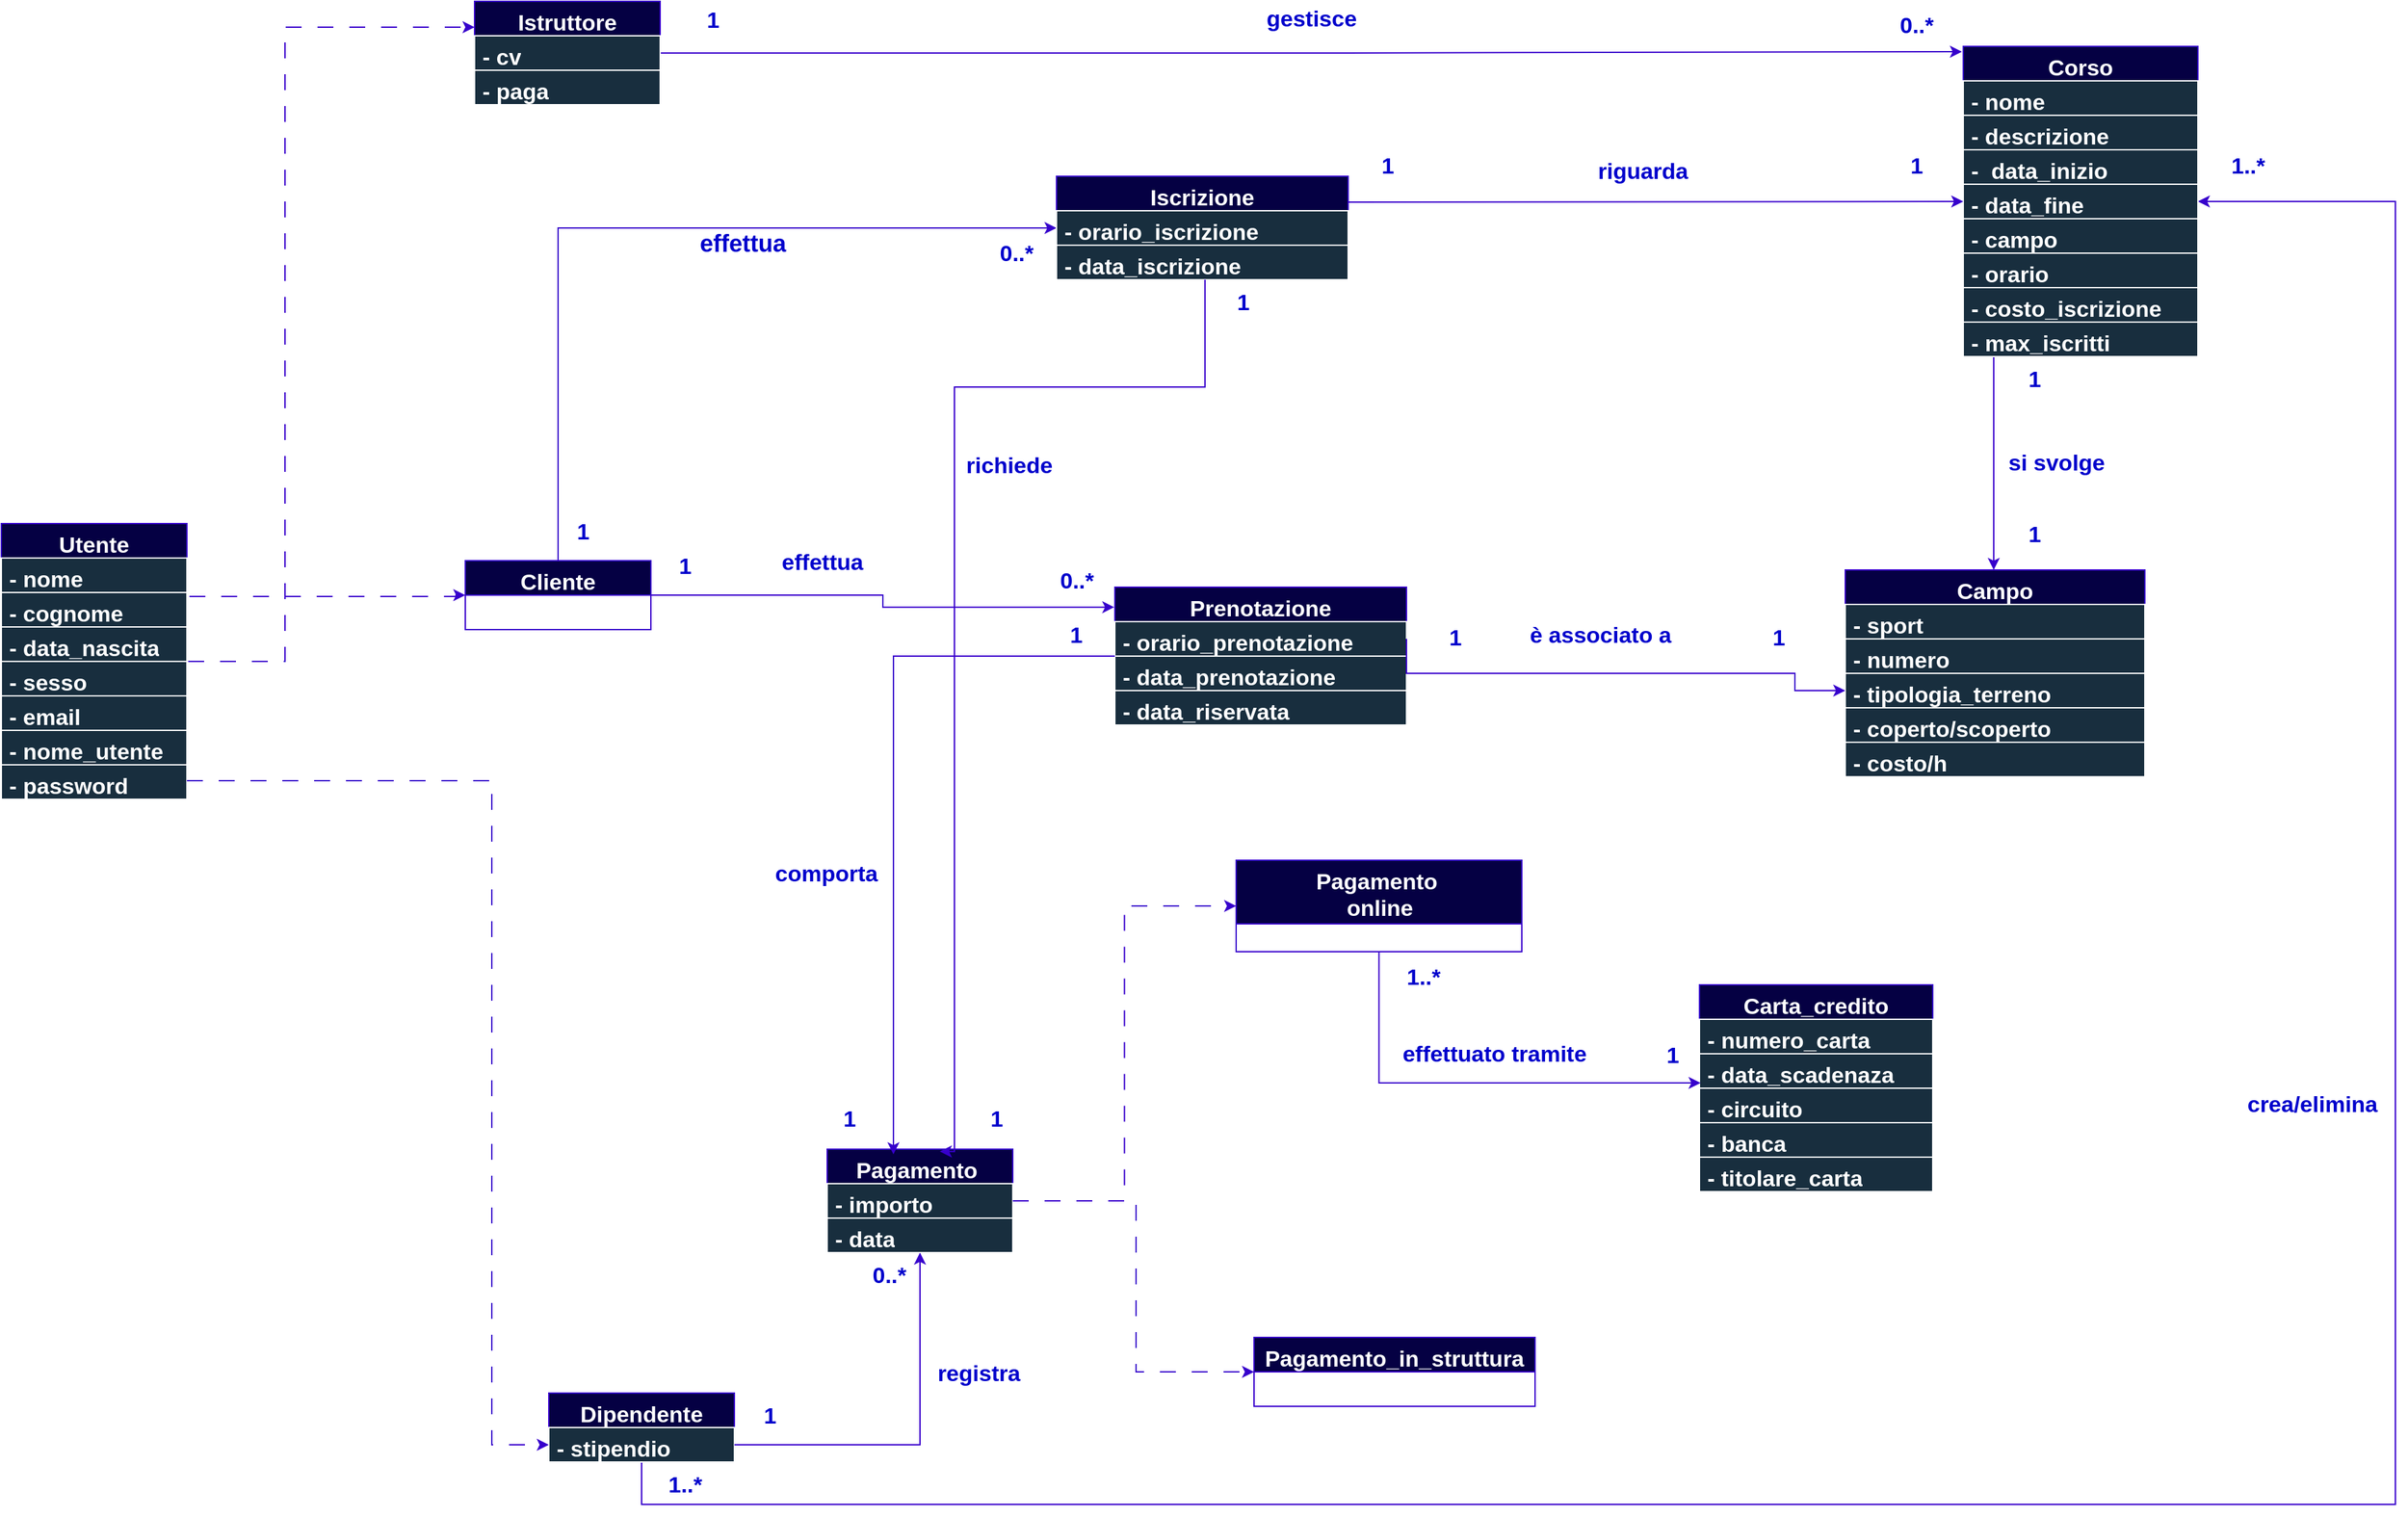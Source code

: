<mxfile version="27.0.3">
  <diagram name="Pagina-1" id="-p1elMYsu_wJQjBSrHkD">
    <mxGraphModel dx="2911" dy="1054" grid="0" gridSize="7" guides="1" tooltips="1" connect="1" arrows="1" fold="1" page="1" pageScale="1" pageWidth="827" pageHeight="1169" background="none" math="0" shadow="0">
      <root>
        <mxCell id="0" />
        <mxCell id="1" parent="0" />
        <mxCell id="kCbmd7u-PkFG1ZoSzvHW-94" style="edgeStyle=orthogonalEdgeStyle;rounded=0;orthogonalLoop=1;jettySize=auto;html=1;entryX=0;entryY=0.5;entryDx=0;entryDy=0;labelBackgroundColor=none;strokeColor=#3700CC;fontColor=#ffffff;fontSize=17;align=center;verticalAlign=top;fontFamily=Helvetica;fontStyle=1;horizontal=1;startSize=26;spacingLeft=4;spacingRight=4;fillStyle=auto;fillColor=#050043;dashed=1;dashPattern=12 12;" parent="1" target="kCbmd7u-PkFG1ZoSzvHW-6" edge="1">
          <mxGeometry relative="1" as="geometry">
            <mxPoint x="-150" y="470" as="targetPoint" />
            <Array as="points">
              <mxPoint x="-423" y="461" />
              <mxPoint x="-150" y="461" />
            </Array>
            <mxPoint x="-423.143" y="509.0" as="sourcePoint" />
          </mxGeometry>
        </mxCell>
        <mxCell id="kCbmd7u-PkFG1ZoSzvHW-98" style="edgeStyle=orthogonalEdgeStyle;rounded=0;orthogonalLoop=1;jettySize=auto;html=1;exitX=0.5;exitY=0;exitDx=0;exitDy=0;entryX=0;entryY=0.25;entryDx=0;entryDy=0;labelBackgroundColor=none;strokeColor=#3700CC;fontColor=#ffffff;fontSize=17;align=center;verticalAlign=top;fontFamily=Helvetica;fontStyle=1;horizontal=1;startSize=26;spacingLeft=4;spacingRight=4;fillStyle=auto;fillColor=#050043;dashed=1;dashPattern=12 12;" parent="1" target="kCbmd7u-PkFG1ZoSzvHW-86" edge="1">
          <mxGeometry relative="1" as="geometry">
            <mxPoint x="-423" y="509.0" as="sourcePoint" />
            <Array as="points">
              <mxPoint x="-279" y="510" />
              <mxPoint x="-279" y="32" />
            </Array>
          </mxGeometry>
        </mxCell>
        <mxCell id="kCbmd7u-PkFG1ZoSzvHW-1" value="Utente" style="swimlane;fontStyle=1;childLayout=stackLayout;horizontal=1;startSize=26;horizontalStack=0;resizeParent=1;resizeParentMax=0;resizeLast=0;collapsible=1;marginBottom=0;whiteSpace=wrap;html=1;labelBackgroundColor=none;rounded=0;fillColor=#050043;strokeColor=#3700CC;fontSize=17;align=center;verticalAlign=top;fontFamily=Helvetica;fontColor=#ffffff;spacingLeft=4;spacingRight=4;fillStyle=auto;" parent="1" vertex="1">
          <mxGeometry x="-493" y="406" width="140" height="208" as="geometry" />
        </mxCell>
        <mxCell id="kCbmd7u-PkFG1ZoSzvHW-2" value="- nome" style="text;strokeColor=#FFFFFF;fillColor=#182E3E;align=left;verticalAlign=top;spacingLeft=4;spacingRight=4;overflow=hidden;rotatable=0;points=[[0,0.5],[1,0.5]];portConstraint=eastwest;whiteSpace=wrap;html=1;labelBackgroundColor=none;rounded=0;fontSize=17;fontFamily=Helvetica;fontColor=#ffffff;fontStyle=1;horizontal=1;" parent="kCbmd7u-PkFG1ZoSzvHW-1" vertex="1">
          <mxGeometry y="26" width="140" height="26" as="geometry" />
        </mxCell>
        <mxCell id="kCbmd7u-PkFG1ZoSzvHW-3" value="- cognome" style="text;strokeColor=#FFFFFF;fillColor=#182E3E;align=left;verticalAlign=top;spacingLeft=4;spacingRight=4;overflow=hidden;rotatable=0;points=[[0,0.5],[1,0.5]];portConstraint=eastwest;whiteSpace=wrap;html=1;labelBackgroundColor=none;rounded=0;fontFamily=Helvetica;fontSize=17;fontColor=#ffffff;fontStyle=1;horizontal=1;" parent="kCbmd7u-PkFG1ZoSzvHW-1" vertex="1">
          <mxGeometry y="52" width="140" height="26" as="geometry" />
        </mxCell>
        <mxCell id="kCbmd7u-PkFG1ZoSzvHW-4" value="- data_nascita" style="text;strokeColor=#FFFFFF;fillColor=#182E3E;align=left;verticalAlign=top;spacingLeft=4;spacingRight=4;overflow=hidden;rotatable=0;points=[[0,0.5],[1,0.5]];portConstraint=eastwest;whiteSpace=wrap;html=1;labelBackgroundColor=none;rounded=0;fontSize=17;fontFamily=Helvetica;fontColor=#ffffff;fontStyle=1;horizontal=1;" parent="kCbmd7u-PkFG1ZoSzvHW-1" vertex="1">
          <mxGeometry y="78" width="140" height="26" as="geometry" />
        </mxCell>
        <mxCell id="kCbmd7u-PkFG1ZoSzvHW-5" value="- sesso" style="text;strokeColor=#FFFFFF;fillColor=#182E3E;align=left;verticalAlign=top;spacingLeft=4;spacingRight=4;overflow=hidden;rotatable=0;points=[[0,0.5],[1,0.5]];portConstraint=eastwest;whiteSpace=wrap;html=1;labelBackgroundColor=none;rounded=0;fontSize=17;fontFamily=Helvetica;fontColor=#ffffff;fontStyle=1;horizontal=1;" parent="kCbmd7u-PkFG1ZoSzvHW-1" vertex="1">
          <mxGeometry y="104" width="140" height="26" as="geometry" />
        </mxCell>
        <mxCell id="kCbmd7u-PkFG1ZoSzvHW-45" value="- email" style="text;strokeColor=#FFFFFF;fillColor=#182E3E;align=left;verticalAlign=top;spacingLeft=4;spacingRight=4;overflow=hidden;rotatable=0;points=[[0,0.5],[1,0.5]];portConstraint=eastwest;whiteSpace=wrap;html=1;labelBackgroundColor=none;rounded=0;fontSize=17;fontFamily=Helvetica;fontColor=#ffffff;fontStyle=1;horizontal=1;" parent="kCbmd7u-PkFG1ZoSzvHW-1" vertex="1">
          <mxGeometry y="130" width="140" height="26" as="geometry" />
        </mxCell>
        <mxCell id="kCbmd7u-PkFG1ZoSzvHW-127" value="- nome_utente" style="text;strokeColor=#FFFFFF;fillColor=#182E3E;align=left;verticalAlign=top;spacingLeft=4;spacingRight=4;overflow=hidden;rotatable=0;points=[[0,0.5],[1,0.5]];portConstraint=eastwest;whiteSpace=wrap;html=1;labelBackgroundColor=none;rounded=0;fontSize=17;fontFamily=Helvetica;fontColor=#ffffff;fontStyle=1;horizontal=1;" parent="kCbmd7u-PkFG1ZoSzvHW-1" vertex="1">
          <mxGeometry y="156" width="140" height="26" as="geometry" />
        </mxCell>
        <mxCell id="kCbmd7u-PkFG1ZoSzvHW-128" value="- password" style="text;strokeColor=#FFFFFF;fillColor=#182E3E;align=left;verticalAlign=top;spacingLeft=4;spacingRight=4;overflow=hidden;rotatable=0;points=[[0,0.5],[1,0.5]];portConstraint=eastwest;whiteSpace=wrap;html=1;labelBackgroundColor=none;rounded=0;fontSize=17;fontFamily=Helvetica;fontColor=#ffffff;fontStyle=1;horizontal=1;" parent="kCbmd7u-PkFG1ZoSzvHW-1" vertex="1">
          <mxGeometry y="182" width="140" height="26" as="geometry" />
        </mxCell>
        <mxCell id="kCbmd7u-PkFG1ZoSzvHW-100" value="&lt;font style=&quot;font-size: 18px;&quot;&gt;effettua&lt;/font&gt;" style="edgeStyle=orthogonalEdgeStyle;rounded=0;orthogonalLoop=1;jettySize=auto;html=1;exitX=0.5;exitY=0;exitDx=0;exitDy=0;entryX=0;entryY=0.5;entryDx=0;entryDy=0;labelBackgroundColor=none;strokeColor=#3700CC;fontColor=light-dark(#0000CC,#121212);fontSize=17;align=center;verticalAlign=top;fontFamily=Helvetica;fontStyle=1;horizontal=1;startSize=26;spacingLeft=4;spacingRight=4;fillStyle=auto;fillColor=#050043;" parent="1" source="kCbmd7u-PkFG1ZoSzvHW-6" target="kCbmd7u-PkFG1ZoSzvHW-70" edge="1">
          <mxGeometry x="0.242" y="5" relative="1" as="geometry">
            <mxPoint as="offset" />
          </mxGeometry>
        </mxCell>
        <mxCell id="kCbmd7u-PkFG1ZoSzvHW-6" value="Cliente" style="swimlane;fontStyle=1;childLayout=stackLayout;horizontal=1;startSize=26;fillColor=#050043;horizontalStack=0;resizeParent=1;resizeParentMax=0;resizeLast=0;collapsible=1;marginBottom=0;whiteSpace=wrap;html=1;labelBackgroundColor=none;strokeColor=#3700CC;rounded=0;fontSize=17;align=center;verticalAlign=top;fontFamily=Helvetica;fontColor=#ffffff;spacingLeft=4;spacingRight=4;fillStyle=auto;" parent="1" vertex="1">
          <mxGeometry x="-143" y="434" width="140" height="52" as="geometry" />
        </mxCell>
        <mxCell id="kCbmd7u-PkFG1ZoSzvHW-11" value="Prenotazione" style="swimlane;fontStyle=1;childLayout=stackLayout;horizontal=1;startSize=26;horizontalStack=0;resizeParent=1;resizeParentMax=0;resizeLast=0;collapsible=1;marginBottom=0;whiteSpace=wrap;html=1;labelBackgroundColor=none;rounded=0;fontSize=17;align=center;verticalAlign=top;fontFamily=Helvetica;spacingLeft=4;spacingRight=4;fillColor=#050043;strokeColor=#3700CC;fillStyle=auto;fontColor=#ffffff;" parent="1" vertex="1">
          <mxGeometry x="347" y="454" width="220" height="104" as="geometry" />
        </mxCell>
        <mxCell id="kCbmd7u-PkFG1ZoSzvHW-13" value="- orario_prenotazione" style="text;strokeColor=#FFFFFF;fillColor=#182E3E;align=left;verticalAlign=top;spacingLeft=4;spacingRight=4;overflow=hidden;rotatable=0;points=[[0,0.5],[1,0.5]];portConstraint=eastwest;whiteSpace=wrap;html=1;labelBackgroundColor=none;rounded=0;fontSize=17;fontFamily=Helvetica;fontColor=#ffffff;fontStyle=1;horizontal=1;" parent="kCbmd7u-PkFG1ZoSzvHW-11" vertex="1">
          <mxGeometry y="26" width="220" height="26" as="geometry" />
        </mxCell>
        <mxCell id="kCbmd7u-PkFG1ZoSzvHW-46" value="- data_prenotazione" style="text;strokeColor=#FFFFFF;fillColor=#182E3E;align=left;verticalAlign=top;spacingLeft=4;spacingRight=4;overflow=hidden;rotatable=0;points=[[0,0.5],[1,0.5]];portConstraint=eastwest;whiteSpace=wrap;html=1;labelBackgroundColor=none;rounded=0;fontSize=17;fontFamily=Helvetica;fontColor=#ffffff;fontStyle=1;horizontal=1;" parent="kCbmd7u-PkFG1ZoSzvHW-11" vertex="1">
          <mxGeometry y="52" width="220" height="26" as="geometry" />
        </mxCell>
        <mxCell id="kCbmd7u-PkFG1ZoSzvHW-49" value="- data_riservata" style="text;strokeColor=#FFFFFF;fillColor=#182E3E;align=left;verticalAlign=top;spacingLeft=4;spacingRight=4;overflow=hidden;rotatable=0;points=[[0,0.5],[1,0.5]];portConstraint=eastwest;whiteSpace=wrap;html=1;labelBackgroundColor=none;rounded=0;fontSize=17;fontFamily=Helvetica;fontColor=#ffffff;fontStyle=1;horizontal=1;" parent="kCbmd7u-PkFG1ZoSzvHW-11" vertex="1">
          <mxGeometry y="78" width="220" height="26" as="geometry" />
        </mxCell>
        <mxCell id="kCbmd7u-PkFG1ZoSzvHW-21" value="Campo" style="swimlane;fontStyle=1;childLayout=stackLayout;horizontal=1;startSize=26;fillColor=#050043;horizontalStack=0;resizeParent=1;resizeParentMax=0;resizeLast=0;collapsible=1;marginBottom=0;whiteSpace=wrap;html=1;labelBackgroundColor=none;strokeColor=#3700CC;rounded=0;fontSize=17;align=center;verticalAlign=top;fontFamily=Helvetica;fontColor=#ffffff;spacingLeft=4;spacingRight=4;fillStyle=auto;" parent="1" vertex="1">
          <mxGeometry x="898" y="441" width="226" height="156" as="geometry" />
        </mxCell>
        <mxCell id="kCbmd7u-PkFG1ZoSzvHW-22" value="- sport" style="text;strokeColor=#FFFFFF;fillColor=#182E3E;align=left;verticalAlign=top;spacingLeft=4;spacingRight=4;overflow=hidden;rotatable=0;points=[[0,0.5],[1,0.5]];portConstraint=eastwest;whiteSpace=wrap;html=1;labelBackgroundColor=none;rounded=0;fontSize=17;fontFamily=Helvetica;fontColor=#ffffff;fontStyle=1;horizontal=1;" parent="kCbmd7u-PkFG1ZoSzvHW-21" vertex="1">
          <mxGeometry y="26" width="226" height="26" as="geometry" />
        </mxCell>
        <mxCell id="kCbmd7u-PkFG1ZoSzvHW-23" value="- numero" style="text;strokeColor=#FFFFFF;fillColor=#182E3E;align=left;verticalAlign=top;spacingLeft=4;spacingRight=4;overflow=hidden;rotatable=0;points=[[0,0.5],[1,0.5]];portConstraint=eastwest;whiteSpace=wrap;html=1;labelBackgroundColor=none;rounded=0;fontSize=17;fontFamily=Helvetica;fontColor=#ffffff;fontStyle=1;horizontal=1;" parent="kCbmd7u-PkFG1ZoSzvHW-21" vertex="1">
          <mxGeometry y="52" width="226" height="26" as="geometry" />
        </mxCell>
        <mxCell id="kCbmd7u-PkFG1ZoSzvHW-24" value="- tipologia_terreno" style="text;strokeColor=#FFFFFF;fillColor=#182E3E;align=left;verticalAlign=top;spacingLeft=4;spacingRight=4;overflow=hidden;rotatable=0;points=[[0,0.5],[1,0.5]];portConstraint=eastwest;whiteSpace=wrap;html=1;labelBackgroundColor=none;rounded=0;fontSize=17;fontFamily=Helvetica;fontColor=#ffffff;fontStyle=1;horizontal=1;" parent="kCbmd7u-PkFG1ZoSzvHW-21" vertex="1">
          <mxGeometry y="78" width="226" height="26" as="geometry" />
        </mxCell>
        <mxCell id="kCbmd7u-PkFG1ZoSzvHW-25" value="- coperto/scoperto" style="text;strokeColor=#FFFFFF;fillColor=#182E3E;align=left;verticalAlign=top;spacingLeft=4;spacingRight=4;overflow=hidden;rotatable=0;points=[[0,0.5],[1,0.5]];portConstraint=eastwest;whiteSpace=wrap;html=1;labelBackgroundColor=none;rounded=0;fontSize=17;fontFamily=Helvetica;fontColor=#ffffff;fontStyle=1;horizontal=1;" parent="kCbmd7u-PkFG1ZoSzvHW-21" vertex="1">
          <mxGeometry y="104" width="226" height="26" as="geometry" />
        </mxCell>
        <mxCell id="kCbmd7u-PkFG1ZoSzvHW-26" value="- costo/h" style="text;strokeColor=#FFFFFF;fillColor=#182E3E;align=left;verticalAlign=top;spacingLeft=4;spacingRight=4;overflow=hidden;rotatable=0;points=[[0,0.5],[1,0.5]];portConstraint=eastwest;whiteSpace=wrap;html=1;labelBackgroundColor=none;rounded=0;fontSize=17;fontFamily=Helvetica;fontColor=#ffffff;fontStyle=1;horizontal=1;" parent="kCbmd7u-PkFG1ZoSzvHW-21" vertex="1">
          <mxGeometry y="130" width="226" height="26" as="geometry" />
        </mxCell>
        <mxCell id="kCbmd7u-PkFG1ZoSzvHW-27" value="Pagamento&amp;nbsp;" style="swimlane;fontStyle=1;childLayout=stackLayout;horizontal=1;startSize=26;fillColor=#050043;horizontalStack=0;resizeParent=1;resizeParentMax=0;resizeLast=0;collapsible=1;marginBottom=0;whiteSpace=wrap;html=1;labelBackgroundColor=none;strokeColor=#3700CC;rounded=0;fontSize=17;align=center;verticalAlign=top;fontFamily=Helvetica;fontColor=#ffffff;spacingLeft=4;spacingRight=4;fillStyle=auto;" parent="1" vertex="1">
          <mxGeometry x="130" y="878" width="140" height="78" as="geometry" />
        </mxCell>
        <mxCell id="kCbmd7u-PkFG1ZoSzvHW-29" value="- importo" style="text;strokeColor=#FFFFFF;fillColor=#182E3E;align=left;verticalAlign=top;spacingLeft=4;spacingRight=4;overflow=hidden;rotatable=0;points=[[0,0.5],[1,0.5]];portConstraint=eastwest;whiteSpace=wrap;html=1;labelBackgroundColor=none;rounded=0;fontSize=17;fontFamily=Helvetica;fontColor=#ffffff;fontStyle=1;horizontal=1;" parent="kCbmd7u-PkFG1ZoSzvHW-27" vertex="1">
          <mxGeometry y="26" width="140" height="26" as="geometry" />
        </mxCell>
        <mxCell id="kCbmd7u-PkFG1ZoSzvHW-30" value="- data" style="text;strokeColor=#FFFFFF;fillColor=#182E3E;align=left;verticalAlign=top;spacingLeft=4;spacingRight=4;overflow=hidden;rotatable=0;points=[[0,0.5],[1,0.5]];portConstraint=eastwest;whiteSpace=wrap;html=1;labelBackgroundColor=none;rounded=0;fontSize=17;fontFamily=Helvetica;fontColor=#ffffff;fontStyle=1;horizontal=1;" parent="kCbmd7u-PkFG1ZoSzvHW-27" vertex="1">
          <mxGeometry y="52" width="140" height="26" as="geometry" />
        </mxCell>
        <mxCell id="kCbmd7u-PkFG1ZoSzvHW-32" value="Carta_credito" style="swimlane;fontStyle=1;childLayout=stackLayout;horizontal=1;startSize=26;fillColor=#050043;horizontalStack=0;resizeParent=1;resizeParentMax=0;resizeLast=0;collapsible=1;marginBottom=0;whiteSpace=wrap;html=1;labelBackgroundColor=none;strokeColor=#3700CC;rounded=0;fontSize=17;align=center;verticalAlign=top;fontFamily=Helvetica;fontColor=#ffffff;spacingLeft=4;spacingRight=4;fillStyle=auto;" parent="1" vertex="1">
          <mxGeometry x="788" y="754" width="176" height="156" as="geometry" />
        </mxCell>
        <mxCell id="kCbmd7u-PkFG1ZoSzvHW-33" value="- numero_carta" style="text;strokeColor=#FFFFFF;fillColor=#182E3E;align=left;verticalAlign=top;spacingLeft=4;spacingRight=4;overflow=hidden;rotatable=0;points=[[0,0.5],[1,0.5]];portConstraint=eastwest;whiteSpace=wrap;html=1;labelBackgroundColor=none;rounded=0;fontSize=17;fontFamily=Helvetica;fontColor=#ffffff;fontStyle=1;horizontal=1;" parent="kCbmd7u-PkFG1ZoSzvHW-32" vertex="1">
          <mxGeometry y="26" width="176" height="26" as="geometry" />
        </mxCell>
        <mxCell id="kCbmd7u-PkFG1ZoSzvHW-34" value="- data_scadenaza" style="text;strokeColor=#FFFFFF;fillColor=#182E3E;align=left;verticalAlign=top;spacingLeft=4;spacingRight=4;overflow=hidden;rotatable=0;points=[[0,0.5],[1,0.5]];portConstraint=eastwest;whiteSpace=wrap;html=1;labelBackgroundColor=none;rounded=0;fontSize=17;fontFamily=Helvetica;fontColor=#ffffff;fontStyle=1;horizontal=1;" parent="kCbmd7u-PkFG1ZoSzvHW-32" vertex="1">
          <mxGeometry y="52" width="176" height="26" as="geometry" />
        </mxCell>
        <mxCell id="kCbmd7u-PkFG1ZoSzvHW-35" value="- circuito" style="text;strokeColor=#FFFFFF;fillColor=#182E3E;align=left;verticalAlign=top;spacingLeft=4;spacingRight=4;overflow=hidden;rotatable=0;points=[[0,0.5],[1,0.5]];portConstraint=eastwest;whiteSpace=wrap;html=1;labelBackgroundColor=none;rounded=0;fontSize=17;fontFamily=Helvetica;fontColor=#ffffff;fontStyle=1;horizontal=1;" parent="kCbmd7u-PkFG1ZoSzvHW-32" vertex="1">
          <mxGeometry y="78" width="176" height="26" as="geometry" />
        </mxCell>
        <mxCell id="kCbmd7u-PkFG1ZoSzvHW-37" value="- banca" style="text;strokeColor=#FFFFFF;fillColor=#182E3E;align=left;verticalAlign=top;spacingLeft=4;spacingRight=4;overflow=hidden;rotatable=0;points=[[0,0.5],[1,0.5]];portConstraint=eastwest;whiteSpace=wrap;html=1;labelBackgroundColor=none;rounded=0;fontSize=17;fontFamily=Helvetica;fontColor=#ffffff;fontStyle=1;horizontal=1;" parent="kCbmd7u-PkFG1ZoSzvHW-32" vertex="1">
          <mxGeometry y="104" width="176" height="26" as="geometry" />
        </mxCell>
        <mxCell id="hdYtZ7cg-BLqjW4fkA_a-1" value="- titolare_carta" style="text;strokeColor=#FFFFFF;fillColor=#182E3E;align=left;verticalAlign=top;spacingLeft=4;spacingRight=4;overflow=hidden;rotatable=0;points=[[0,0.5],[1,0.5]];portConstraint=eastwest;whiteSpace=wrap;html=1;labelBackgroundColor=none;rounded=0;fontSize=17;fontFamily=Helvetica;fontColor=#ffffff;fontStyle=1;horizontal=1;" vertex="1" parent="kCbmd7u-PkFG1ZoSzvHW-32">
          <mxGeometry y="130" width="176" height="26" as="geometry" />
        </mxCell>
        <mxCell id="kCbmd7u-PkFG1ZoSzvHW-57" value="Pagamento&amp;nbsp;&lt;br&gt;online" style="swimlane;fontStyle=1;childLayout=stackLayout;horizontal=1;startSize=48;fillColor=#050043;horizontalStack=0;resizeParent=1;resizeParentMax=0;resizeLast=0;collapsible=1;marginBottom=0;whiteSpace=wrap;html=1;labelBackgroundColor=none;strokeColor=#3700CC;rounded=0;fontSize=17;align=center;verticalAlign=top;fontFamily=Helvetica;fontColor=#ffffff;spacingLeft=4;spacingRight=4;fillStyle=auto;" parent="1" vertex="1">
          <mxGeometry x="438.5" y="660" width="215.5" height="69" as="geometry" />
        </mxCell>
        <mxCell id="kCbmd7u-PkFG1ZoSzvHW-61" value="Pagamento_in_struttura" style="swimlane;fontStyle=1;childLayout=stackLayout;horizontal=1;startSize=26;fillColor=#050043;horizontalStack=0;resizeParent=1;resizeParentMax=0;resizeLast=0;collapsible=1;marginBottom=0;whiteSpace=wrap;html=1;labelBackgroundColor=none;strokeColor=#3700CC;rounded=0;fontSize=17;align=center;verticalAlign=top;fontFamily=Helvetica;fontColor=#ffffff;spacingLeft=4;spacingRight=4;fillStyle=auto;" parent="1" vertex="1">
          <mxGeometry x="452" y="1020" width="212" height="52" as="geometry" />
        </mxCell>
        <mxCell id="kCbmd7u-PkFG1ZoSzvHW-125" value="crea/elimina" style="edgeStyle=orthogonalEdgeStyle;rounded=0;orthogonalLoop=1;jettySize=auto;html=1;entryX=1;entryY=0.5;entryDx=0;entryDy=0;labelBackgroundColor=none;strokeColor=#3700CC;fontColor=light-dark(#0000CC,#121212);fontSize=17;align=center;verticalAlign=top;fontFamily=Helvetica;fontStyle=1;horizontal=1;startSize=26;spacingLeft=4;spacingRight=4;fillStyle=auto;fillColor=#050043;endArrow=classic;" parent="1" source="kCbmd7u-PkFG1ZoSzvHW-65" target="kCbmd7u-PkFG1ZoSzvHW-81" edge="1">
          <mxGeometry x="0.345" y="63" relative="1" as="geometry">
            <Array as="points">
              <mxPoint x="-10" y="1146" />
              <mxPoint x="1313" y="1146" />
              <mxPoint x="1313" y="163" />
            </Array>
            <mxPoint y="-1" as="offset" />
          </mxGeometry>
        </mxCell>
        <mxCell id="kCbmd7u-PkFG1ZoSzvHW-65" value="Dipendente" style="swimlane;fontStyle=1;childLayout=stackLayout;horizontal=1;startSize=26;fillColor=#050043;horizontalStack=0;resizeParent=1;resizeParentMax=0;resizeLast=0;collapsible=1;marginBottom=0;whiteSpace=wrap;html=1;labelBackgroundColor=none;strokeColor=#3700CC;rounded=0;fontSize=17;align=center;verticalAlign=top;fontFamily=Helvetica;fontColor=#ffffff;spacingLeft=4;spacingRight=4;fillStyle=auto;" parent="1" vertex="1">
          <mxGeometry x="-80" y="1062" width="140" height="52" as="geometry" />
        </mxCell>
        <mxCell id="kCbmd7u-PkFG1ZoSzvHW-90" value="- stipendio" style="text;strokeColor=#FFFFFF;fillColor=#182E3E;align=left;verticalAlign=top;spacingLeft=4;spacingRight=4;overflow=hidden;rotatable=0;points=[[0,0.5],[1,0.5]];portConstraint=eastwest;whiteSpace=wrap;html=1;labelBackgroundColor=none;rounded=0;fontSize=17;fontFamily=Helvetica;fontColor=#ffffff;fontStyle=1;horizontal=1;" parent="kCbmd7u-PkFG1ZoSzvHW-65" vertex="1">
          <mxGeometry y="26" width="140" height="26" as="geometry" />
        </mxCell>
        <mxCell id="kCbmd7u-PkFG1ZoSzvHW-68" value="Iscrizione" style="swimlane;fontStyle=1;childLayout=stackLayout;horizontal=1;startSize=26;horizontalStack=0;resizeParent=1;resizeParentMax=0;resizeLast=0;collapsible=1;marginBottom=0;whiteSpace=wrap;html=1;labelBackgroundColor=none;rounded=0;fillColor=#050043;strokeColor=#3700CC;fontSize=17;align=center;verticalAlign=top;fontFamily=Helvetica;fontColor=#ffffff;spacingLeft=4;spacingRight=4;fillStyle=auto;" parent="1" vertex="1">
          <mxGeometry x="303" y="144" width="220" height="78" as="geometry" />
        </mxCell>
        <mxCell id="kCbmd7u-PkFG1ZoSzvHW-70" value="- orario_iscrizione" style="text;strokeColor=#FFFFFF;fillColor=#182E3E;align=left;verticalAlign=top;spacingLeft=4;spacingRight=4;overflow=hidden;rotatable=0;points=[[0,0.5],[1,0.5]];portConstraint=eastwest;whiteSpace=wrap;html=1;labelBackgroundColor=none;rounded=0;fontSize=17;fontFamily=Helvetica;fontColor=#ffffff;fontStyle=1;horizontal=1;" parent="kCbmd7u-PkFG1ZoSzvHW-68" vertex="1">
          <mxGeometry y="26" width="220" height="26" as="geometry" />
        </mxCell>
        <mxCell id="kCbmd7u-PkFG1ZoSzvHW-71" value="- data_iscrizione" style="text;strokeColor=#FFFFFF;fillColor=#182E3E;align=left;verticalAlign=top;spacingLeft=4;spacingRight=4;overflow=hidden;rotatable=0;points=[[0,0.5],[1,0.5]];portConstraint=eastwest;whiteSpace=wrap;html=1;labelBackgroundColor=none;rounded=0;fontSize=17;fontFamily=Helvetica;fontColor=#ffffff;fontStyle=1;horizontal=1;" parent="kCbmd7u-PkFG1ZoSzvHW-68" vertex="1">
          <mxGeometry y="52" width="220" height="26" as="geometry" />
        </mxCell>
        <mxCell id="kCbmd7u-PkFG1ZoSzvHW-121" value="si svolge" style="edgeStyle=orthogonalEdgeStyle;rounded=0;orthogonalLoop=1;jettySize=auto;html=1;entryX=0.5;entryY=0;entryDx=0;entryDy=0;labelBackgroundColor=none;strokeColor=#3700CC;fontColor=light-dark(#0000CC,#121212);fontSize=17;align=center;verticalAlign=top;fontFamily=Helvetica;fontStyle=1;horizontal=1;startSize=26;spacingLeft=4;spacingRight=4;fillStyle=auto;fillColor=#050043;endArrow=classic;" parent="1" edge="1">
          <mxGeometry x="-0.128" y="47" relative="1" as="geometry">
            <Array as="points">
              <mxPoint x="1010" y="280" />
            </Array>
            <mxPoint x="999.0" y="280" as="sourcePoint" />
            <mxPoint x="1010" y="441" as="targetPoint" />
            <mxPoint as="offset" />
          </mxGeometry>
        </mxCell>
        <mxCell id="kCbmd7u-PkFG1ZoSzvHW-77" value="Corso" style="swimlane;fontStyle=1;childLayout=stackLayout;horizontal=1;startSize=26;fillColor=#050043;horizontalStack=0;resizeParent=1;resizeParentMax=0;resizeLast=0;collapsible=1;marginBottom=0;whiteSpace=wrap;html=1;labelBackgroundColor=none;strokeColor=#3700CC;rounded=0;fontSize=17;align=center;verticalAlign=top;fontFamily=Helvetica;fontColor=#ffffff;spacingLeft=4;spacingRight=4;fillStyle=auto;" parent="1" vertex="1">
          <mxGeometry x="987" y="46" width="177" height="234" as="geometry" />
        </mxCell>
        <mxCell id="kCbmd7u-PkFG1ZoSzvHW-78" value="- nome" style="text;strokeColor=#FFFFFF;fillColor=#182E3E;align=left;verticalAlign=top;spacingLeft=4;spacingRight=4;overflow=hidden;rotatable=0;points=[[0,0.5],[1,0.5]];portConstraint=eastwest;whiteSpace=wrap;html=1;labelBackgroundColor=none;rounded=0;fontSize=17;fontFamily=Helvetica;fontColor=#ffffff;fontStyle=1;horizontal=1;" parent="kCbmd7u-PkFG1ZoSzvHW-77" vertex="1">
          <mxGeometry y="26" width="177" height="26" as="geometry" />
        </mxCell>
        <mxCell id="kCbmd7u-PkFG1ZoSzvHW-79" value="- descrizione" style="text;strokeColor=#FFFFFF;fillColor=#182E3E;align=left;verticalAlign=top;spacingLeft=4;spacingRight=4;overflow=hidden;rotatable=0;points=[[0,0.5],[1,0.5]];portConstraint=eastwest;whiteSpace=wrap;html=1;labelBackgroundColor=none;rounded=0;fontSize=17;fontFamily=Helvetica;fontColor=#ffffff;fontStyle=1;horizontal=1;" parent="kCbmd7u-PkFG1ZoSzvHW-77" vertex="1">
          <mxGeometry y="52" width="177" height="26" as="geometry" />
        </mxCell>
        <mxCell id="kCbmd7u-PkFG1ZoSzvHW-80" value="-&amp;nbsp; data_inizio" style="text;strokeColor=#FFFFFF;fillColor=#182E3E;align=left;verticalAlign=top;spacingLeft=4;spacingRight=4;overflow=hidden;rotatable=0;points=[[0,0.5],[1,0.5]];portConstraint=eastwest;whiteSpace=wrap;html=1;labelBackgroundColor=none;rounded=0;fontSize=17;fontFamily=Helvetica;fontColor=#ffffff;fontStyle=1;horizontal=1;" parent="kCbmd7u-PkFG1ZoSzvHW-77" vertex="1">
          <mxGeometry y="78" width="177" height="26" as="geometry" />
        </mxCell>
        <mxCell id="kCbmd7u-PkFG1ZoSzvHW-81" value="- data_fine" style="text;strokeColor=#FFFFFF;fillColor=#182E3E;align=left;verticalAlign=top;spacingLeft=4;spacingRight=4;overflow=hidden;rotatable=0;points=[[0,0.5],[1,0.5]];portConstraint=eastwest;whiteSpace=wrap;html=1;labelBackgroundColor=none;rounded=0;fontSize=17;fontFamily=Helvetica;fontColor=#ffffff;fontStyle=1;horizontal=1;" parent="kCbmd7u-PkFG1ZoSzvHW-77" vertex="1">
          <mxGeometry y="104" width="177" height="26" as="geometry" />
        </mxCell>
        <mxCell id="kCbmd7u-PkFG1ZoSzvHW-82" value="- campo" style="text;strokeColor=#FFFFFF;fillColor=#182E3E;align=left;verticalAlign=top;spacingLeft=4;spacingRight=4;overflow=hidden;rotatable=0;points=[[0,0.5],[1,0.5]];portConstraint=eastwest;whiteSpace=wrap;html=1;labelBackgroundColor=none;rounded=0;fontSize=17;fontFamily=Helvetica;fontColor=#ffffff;fontStyle=1;horizontal=1;" parent="kCbmd7u-PkFG1ZoSzvHW-77" vertex="1">
          <mxGeometry y="130" width="177" height="26" as="geometry" />
        </mxCell>
        <mxCell id="kCbmd7u-PkFG1ZoSzvHW-83" value="- orario" style="text;strokeColor=#FFFFFF;fillColor=#182E3E;align=left;verticalAlign=top;spacingLeft=4;spacingRight=4;overflow=hidden;rotatable=0;points=[[0,0.5],[1,0.5]];portConstraint=eastwest;whiteSpace=wrap;html=1;labelBackgroundColor=none;rounded=0;fontSize=17;fontFamily=Helvetica;fontColor=#ffffff;fontStyle=1;horizontal=1;" parent="kCbmd7u-PkFG1ZoSzvHW-77" vertex="1">
          <mxGeometry y="156" width="177" height="26" as="geometry" />
        </mxCell>
        <mxCell id="kCbmd7u-PkFG1ZoSzvHW-84" value="- costo_iscrizione" style="text;strokeColor=#FFFFFF;fillColor=#182E3E;align=left;verticalAlign=top;spacingLeft=4;spacingRight=4;overflow=hidden;rotatable=0;points=[[0,0.5],[1,0.5]];portConstraint=eastwest;whiteSpace=wrap;html=1;labelBackgroundColor=none;rounded=0;fontSize=17;fontFamily=Helvetica;fontColor=#ffffff;fontStyle=1;horizontal=1;" parent="kCbmd7u-PkFG1ZoSzvHW-77" vertex="1">
          <mxGeometry y="182" width="177" height="26" as="geometry" />
        </mxCell>
        <mxCell id="kCbmd7u-PkFG1ZoSzvHW-85" value="- max_iscritti" style="text;strokeColor=#FFFFFF;fillColor=#182E3E;align=left;verticalAlign=top;spacingLeft=4;spacingRight=4;overflow=hidden;rotatable=0;points=[[0,0.5],[1,0.5]];portConstraint=eastwest;whiteSpace=wrap;html=1;labelBackgroundColor=none;rounded=0;fontSize=17;fontFamily=Helvetica;fontColor=#ffffff;fontStyle=1;horizontal=1;" parent="kCbmd7u-PkFG1ZoSzvHW-77" vertex="1">
          <mxGeometry y="208" width="177" height="26" as="geometry" />
        </mxCell>
        <mxCell id="kCbmd7u-PkFG1ZoSzvHW-115" value="gestisce" style="edgeStyle=orthogonalEdgeStyle;rounded=0;orthogonalLoop=1;jettySize=auto;html=1;labelBackgroundColor=none;strokeColor=#3700CC;fontColor=light-dark(#0000CC,#121212);fontSize=17;align=center;verticalAlign=top;fontFamily=Helvetica;fontStyle=1;horizontal=1;startSize=26;spacingLeft=4;spacingRight=4;fillStyle=auto;fillColor=#050043;endArrow=classic;" parent="1" source="kCbmd7u-PkFG1ZoSzvHW-86" edge="1">
          <mxGeometry x="0.001" y="42" relative="1" as="geometry">
            <mxPoint x="986" y="50" as="targetPoint" />
            <mxPoint as="offset" />
          </mxGeometry>
        </mxCell>
        <mxCell id="kCbmd7u-PkFG1ZoSzvHW-86" value="Istruttore" style="swimlane;fontStyle=1;childLayout=stackLayout;horizontal=1;startSize=26;fillColor=#050043;horizontalStack=0;resizeParent=1;resizeParentMax=0;resizeLast=0;collapsible=1;marginBottom=0;whiteSpace=wrap;html=1;labelBackgroundColor=none;strokeColor=#3700CC;rounded=0;fontSize=17;align=center;verticalAlign=top;fontFamily=Helvetica;fontColor=#ffffff;spacingLeft=4;spacingRight=4;fillStyle=auto;" parent="1" vertex="1">
          <mxGeometry x="-136" y="12" width="140" height="78" as="geometry" />
        </mxCell>
        <mxCell id="kCbmd7u-PkFG1ZoSzvHW-89" value="- cv" style="text;strokeColor=#FFFFFF;fillColor=#182E3E;align=left;verticalAlign=top;spacingLeft=4;spacingRight=4;overflow=hidden;rotatable=0;points=[[0,0.5],[1,0.5]];portConstraint=eastwest;whiteSpace=wrap;html=1;rounded=0;horizontal=1;labelBackgroundColor=none;fontColor=#ffffff;fontFamily=Helvetica;fontSize=17;fontStyle=1;" parent="kCbmd7u-PkFG1ZoSzvHW-86" vertex="1">
          <mxGeometry y="26" width="140" height="26" as="geometry" />
        </mxCell>
        <mxCell id="kCbmd7u-PkFG1ZoSzvHW-91" value="- paga" style="text;strokeColor=#FFFFFF;fillColor=#182E3E;align=left;verticalAlign=top;spacingLeft=4;spacingRight=4;overflow=hidden;rotatable=0;points=[[0,0.5],[1,0.5]];portConstraint=eastwest;whiteSpace=wrap;html=1;rounded=0;horizontal=1;labelBackgroundColor=none;fontColor=#ffffff;fontFamily=Helvetica;fontSize=17;fontStyle=1;" parent="kCbmd7u-PkFG1ZoSzvHW-86" vertex="1">
          <mxGeometry y="52" width="140" height="26" as="geometry" />
        </mxCell>
        <mxCell id="kCbmd7u-PkFG1ZoSzvHW-97" style="edgeStyle=orthogonalEdgeStyle;rounded=0;orthogonalLoop=1;jettySize=auto;html=1;exitX=1;exitY=0.5;exitDx=0;exitDy=0;entryX=0;entryY=0.5;entryDx=0;entryDy=0;labelBackgroundColor=none;strokeColor=#3700CC;fontColor=#ffffff;fontSize=17;align=center;verticalAlign=top;fontFamily=Helvetica;fontStyle=1;horizontal=1;startSize=26;spacingLeft=4;spacingRight=4;fillStyle=auto;fillColor=#050043;dashed=1;dashPattern=12 12;" parent="1" edge="1">
          <mxGeometry relative="1" as="geometry">
            <mxPoint x="-80" y="1101" as="targetPoint" />
            <Array as="points">
              <mxPoint x="-123" y="600" />
              <mxPoint x="-123" y="1101" />
            </Array>
            <mxPoint x="-353" y="600" as="sourcePoint" />
          </mxGeometry>
        </mxCell>
        <mxCell id="kCbmd7u-PkFG1ZoSzvHW-102" value="è associato a" style="edgeStyle=orthogonalEdgeStyle;rounded=0;orthogonalLoop=1;jettySize=auto;html=1;exitX=1;exitY=0.5;exitDx=0;exitDy=0;entryX=0;entryY=0.5;entryDx=0;entryDy=0;labelBackgroundColor=none;strokeColor=#3700CC;fontColor=light-dark(#0000CC,#121212);fontSize=17;align=center;verticalAlign=top;fontFamily=Helvetica;fontStyle=1;horizontal=1;startSize=26;spacingLeft=4;spacingRight=4;fillStyle=auto;fillColor=#050043;endArrow=classic;" parent="1" source="kCbmd7u-PkFG1ZoSzvHW-13" target="kCbmd7u-PkFG1ZoSzvHW-24" edge="1">
          <mxGeometry x="-0.07" y="45" relative="1" as="geometry">
            <Array as="points">
              <mxPoint x="860" y="519" />
              <mxPoint x="860" y="532" />
            </Array>
            <mxPoint as="offset" />
          </mxGeometry>
        </mxCell>
        <mxCell id="kCbmd7u-PkFG1ZoSzvHW-105" style="edgeStyle=orthogonalEdgeStyle;rounded=0;orthogonalLoop=1;jettySize=auto;html=1;exitX=1;exitY=0.5;exitDx=0;exitDy=0;entryX=0;entryY=0.5;entryDx=0;entryDy=0;labelBackgroundColor=none;strokeColor=#3700CC;fontColor=#ffffff;fontSize=17;align=center;verticalAlign=top;fontFamily=Helvetica;fontStyle=1;horizontal=1;startSize=26;spacingLeft=4;spacingRight=4;fillStyle=auto;fillColor=#050043;dashed=1;dashPattern=12 12;" parent="1" source="kCbmd7u-PkFG1ZoSzvHW-29" target="kCbmd7u-PkFG1ZoSzvHW-57" edge="1">
          <mxGeometry relative="1" as="geometry" />
        </mxCell>
        <mxCell id="kCbmd7u-PkFG1ZoSzvHW-106" style="edgeStyle=orthogonalEdgeStyle;rounded=0;orthogonalLoop=1;jettySize=auto;html=1;exitX=1;exitY=0.5;exitDx=0;exitDy=0;entryX=0;entryY=0.5;entryDx=0;entryDy=0;labelBackgroundColor=none;strokeColor=#3700CC;fontColor=#ffffff;fontSize=17;align=center;verticalAlign=top;fontFamily=Helvetica;fontStyle=1;horizontal=1;startSize=26;spacingLeft=4;spacingRight=4;fillStyle=auto;fillColor=#050043;dashed=1;dashPattern=12 12;" parent="1" source="kCbmd7u-PkFG1ZoSzvHW-29" target="kCbmd7u-PkFG1ZoSzvHW-61" edge="1">
          <mxGeometry relative="1" as="geometry">
            <Array as="points">
              <mxPoint x="363" y="917" />
              <mxPoint x="363" y="1046" />
            </Array>
          </mxGeometry>
        </mxCell>
        <mxCell id="kCbmd7u-PkFG1ZoSzvHW-111" value="richiede" style="edgeStyle=orthogonalEdgeStyle;rounded=0;orthogonalLoop=1;jettySize=auto;html=1;entryX=0.607;entryY=0.022;entryDx=0;entryDy=0;entryPerimeter=0;labelBackgroundColor=none;strokeColor=#3700CC;fontColor=light-dark(#0000CC,#121212);fontSize=17;align=center;verticalAlign=top;fontFamily=Helvetica;fontStyle=1;horizontal=1;startSize=26;spacingLeft=4;spacingRight=4;fillStyle=auto;fillColor=#050043;endArrow=classic;" parent="1" source="kCbmd7u-PkFG1ZoSzvHW-68" target="kCbmd7u-PkFG1ZoSzvHW-27" edge="1">
          <mxGeometry x="-0.273" y="41" relative="1" as="geometry">
            <Array as="points">
              <mxPoint x="415" y="303" />
              <mxPoint x="226" y="303" />
              <mxPoint x="226" y="880" />
            </Array>
            <mxPoint y="1" as="offset" />
          </mxGeometry>
        </mxCell>
        <mxCell id="kCbmd7u-PkFG1ZoSzvHW-112" value="comporta" style="edgeStyle=orthogonalEdgeStyle;rounded=0;orthogonalLoop=1;jettySize=auto;html=1;entryX=0.357;entryY=0.05;entryDx=0;entryDy=0;entryPerimeter=0;labelBackgroundColor=none;strokeColor=#3700CC;fontColor=light-dark(#0000CC,#121212);fontSize=17;align=center;verticalAlign=top;fontFamily=Helvetica;fontStyle=1;horizontal=1;startSize=26;spacingLeft=4;spacingRight=4;fillStyle=auto;fillColor=#050043;endArrow=classic;" parent="1" source="kCbmd7u-PkFG1ZoSzvHW-11" target="kCbmd7u-PkFG1ZoSzvHW-27" edge="1">
          <mxGeometry x="0.157" y="-51" relative="1" as="geometry">
            <mxPoint y="1" as="offset" />
          </mxGeometry>
        </mxCell>
        <mxCell id="kCbmd7u-PkFG1ZoSzvHW-117" value="effettua" style="edgeStyle=orthogonalEdgeStyle;rounded=0;orthogonalLoop=1;jettySize=auto;html=1;entryX=-0.002;entryY=0.145;entryDx=0;entryDy=0;entryPerimeter=0;strokeColor=#3700CC;align=center;verticalAlign=top;horizontal=1;startSize=26;spacingLeft=4;spacingRight=4;fillStyle=auto;fillColor=#050043;fontFamily=Helvetica;fontSize=17;fontColor=light-dark(#0000CC,#121212);fontStyle=1;labelBackgroundColor=none;endArrow=classic;" parent="1" source="kCbmd7u-PkFG1ZoSzvHW-6" target="kCbmd7u-PkFG1ZoSzvHW-11" edge="1">
          <mxGeometry x="-0.281" y="41" relative="1" as="geometry">
            <mxPoint as="offset" />
          </mxGeometry>
        </mxCell>
        <mxCell id="kCbmd7u-PkFG1ZoSzvHW-120" value="effettuato tramite" style="edgeStyle=orthogonalEdgeStyle;rounded=0;orthogonalLoop=1;jettySize=auto;html=1;entryX=0.005;entryY=-0.154;entryDx=0;entryDy=0;entryPerimeter=0;labelBackgroundColor=none;strokeColor=#3700CC;fontColor=light-dark(#0000CC,#121212);fontSize=17;align=center;verticalAlign=top;fontFamily=Helvetica;fontStyle=1;horizontal=1;startSize=26;spacingLeft=4;spacingRight=4;fillStyle=auto;fillColor=#050043;endArrow=classic;" parent="1" source="kCbmd7u-PkFG1ZoSzvHW-57" target="kCbmd7u-PkFG1ZoSzvHW-35" edge="1">
          <mxGeometry x="0.088" y="38" relative="1" as="geometry">
            <mxPoint as="offset" />
          </mxGeometry>
        </mxCell>
        <mxCell id="kCbmd7u-PkFG1ZoSzvHW-122" value="riguarda" style="edgeStyle=orthogonalEdgeStyle;rounded=0;orthogonalLoop=1;jettySize=auto;html=1;entryX=0;entryY=0.5;entryDx=0;entryDy=0;labelBackgroundColor=none;strokeColor=#3700CC;fontColor=light-dark(#0000CC,#121212);fontSize=17;align=center;verticalAlign=top;fontFamily=Helvetica;fontStyle=1;horizontal=1;startSize=26;spacingLeft=4;spacingRight=4;fillStyle=auto;fillColor=#050043;endArrow=classic;exitX=1;exitY=0.25;exitDx=0;exitDy=0;" parent="1" source="kCbmd7u-PkFG1ZoSzvHW-68" target="kCbmd7u-PkFG1ZoSzvHW-81" edge="1">
          <mxGeometry x="-0.043" y="39" relative="1" as="geometry">
            <mxPoint x="555" y="163" as="sourcePoint" />
            <Array as="points">
              <mxPoint x="525" y="163" />
            </Array>
            <mxPoint as="offset" />
          </mxGeometry>
        </mxCell>
        <mxCell id="kCbmd7u-PkFG1ZoSzvHW-124" value="registra" style="edgeStyle=orthogonalEdgeStyle;rounded=0;orthogonalLoop=1;jettySize=auto;html=1;exitX=1;exitY=0.5;exitDx=0;exitDy=0;entryX=0.5;entryY=1;entryDx=0;entryDy=0;labelBackgroundColor=none;strokeColor=#3700CC;fontColor=light-dark(#0000CC,#121212);fontSize=17;align=center;verticalAlign=top;fontFamily=Helvetica;fontStyle=1;horizontal=1;startSize=26;spacingLeft=4;spacingRight=4;fillStyle=auto;fillColor=#050043;endArrow=classic;" parent="1" edge="1" target="kCbmd7u-PkFG1ZoSzvHW-27" source="kCbmd7u-PkFG1ZoSzvHW-90">
          <mxGeometry x="0.474" y="-44" relative="1" as="geometry">
            <mxPoint x="68" y="1100.01" as="sourcePoint" />
            <mxPoint x="210.66" y="981.998" as="targetPoint" />
            <mxPoint as="offset" />
          </mxGeometry>
        </mxCell>
        <mxCell id="hdYtZ7cg-BLqjW4fkA_a-7" value="1" style="text;html=1;align=center;verticalAlign=middle;whiteSpace=wrap;rounded=0;fontFamily=Helvetica;fontSize=17;fontColor=light-dark(#0000CC,#121212);fontStyle=1;labelBackgroundColor=none;horizontal=1;" vertex="1" parent="1">
          <mxGeometry x="-7" y="424" width="60" height="30" as="geometry" />
        </mxCell>
        <mxCell id="hdYtZ7cg-BLqjW4fkA_a-8" value="0..*" style="text;html=1;align=center;verticalAlign=middle;resizable=0;points=[];autosize=1;strokeColor=none;fillColor=none;fontFamily=Helvetica;fontSize=17;fontColor=light-dark(#0000CC,#121212);fontStyle=1;labelBackgroundColor=none;horizontal=1;" vertex="1" parent="1">
          <mxGeometry x="296" y="434" width="44" height="32" as="geometry" />
        </mxCell>
        <mxCell id="hdYtZ7cg-BLqjW4fkA_a-9" value="1" style="text;html=1;align=center;verticalAlign=middle;whiteSpace=wrap;rounded=0;fontFamily=Helvetica;fontSize=17;fontColor=light-dark(#0000CC,#121212);fontStyle=1;labelBackgroundColor=none;horizontal=1;" vertex="1" parent="1">
          <mxGeometry x="-84" y="398" width="60" height="30" as="geometry" />
        </mxCell>
        <mxCell id="hdYtZ7cg-BLqjW4fkA_a-10" value="0..*" style="text;html=1;align=center;verticalAlign=middle;whiteSpace=wrap;rounded=0;fontFamily=Helvetica;fontSize=17;fontColor=light-dark(#0000CC,#121212);fontStyle=1;labelBackgroundColor=none;horizontal=1;" vertex="1" parent="1">
          <mxGeometry x="243" y="188" width="60" height="30" as="geometry" />
        </mxCell>
        <mxCell id="hdYtZ7cg-BLqjW4fkA_a-11" value="1" style="text;html=1;align=center;verticalAlign=middle;whiteSpace=wrap;rounded=0;fontFamily=Helvetica;fontSize=17;fontColor=light-dark(#0000CC,#121212);fontStyle=1;labelBackgroundColor=none;horizontal=1;" vertex="1" parent="1">
          <mxGeometry x="288" y="476" width="60" height="30" as="geometry" />
        </mxCell>
        <mxCell id="hdYtZ7cg-BLqjW4fkA_a-12" value="1" style="text;html=1;align=center;verticalAlign=middle;whiteSpace=wrap;rounded=0;fontFamily=Helvetica;fontSize=17;fontColor=light-dark(#0000CC,#121212);fontStyle=1;labelBackgroundColor=none;horizontal=1;" vertex="1" parent="1">
          <mxGeometry x="228" y="841" width="60" height="30" as="geometry" />
        </mxCell>
        <mxCell id="hdYtZ7cg-BLqjW4fkA_a-13" value="1" style="text;html=1;align=center;verticalAlign=middle;whiteSpace=wrap;rounded=0;fontFamily=Helvetica;fontSize=17;fontColor=light-dark(#0000CC,#121212);fontStyle=1;labelBackgroundColor=none;horizontal=1;" vertex="1" parent="1">
          <mxGeometry x="117" y="841" width="60" height="30" as="geometry" />
        </mxCell>
        <mxCell id="hdYtZ7cg-BLqjW4fkA_a-14" value="1" style="text;html=1;align=center;verticalAlign=middle;whiteSpace=wrap;rounded=0;fontFamily=Helvetica;fontSize=17;fontColor=light-dark(#0000CC,#121212);fontStyle=1;labelBackgroundColor=none;horizontal=1;" vertex="1" parent="1">
          <mxGeometry x="574" y="478" width="60" height="30" as="geometry" />
        </mxCell>
        <mxCell id="hdYtZ7cg-BLqjW4fkA_a-15" value="1" style="text;html=1;align=center;verticalAlign=middle;whiteSpace=wrap;rounded=0;fontFamily=Helvetica;fontSize=17;fontColor=light-dark(#0000CC,#121212);fontStyle=1;labelBackgroundColor=none;horizontal=1;" vertex="1" parent="1">
          <mxGeometry x="818" y="478" width="60" height="30" as="geometry" />
        </mxCell>
        <mxCell id="hdYtZ7cg-BLqjW4fkA_a-16" value="1" style="text;html=1;align=center;verticalAlign=middle;whiteSpace=wrap;rounded=0;fontFamily=Helvetica;fontSize=17;fontColor=light-dark(#0000CC,#121212);fontStyle=1;labelBackgroundColor=none;horizontal=1;" vertex="1" parent="1">
          <mxGeometry x="1011" y="283" width="60" height="30" as="geometry" />
        </mxCell>
        <mxCell id="hdYtZ7cg-BLqjW4fkA_a-17" value="1" style="text;html=1;align=center;verticalAlign=middle;whiteSpace=wrap;rounded=0;fontFamily=Helvetica;fontSize=17;fontColor=light-dark(#0000CC,#121212);fontStyle=1;labelBackgroundColor=none;horizontal=1;" vertex="1" parent="1">
          <mxGeometry x="1011" y="400" width="60" height="30" as="geometry" />
        </mxCell>
        <mxCell id="hdYtZ7cg-BLqjW4fkA_a-18" value="1" style="text;html=1;align=center;verticalAlign=middle;whiteSpace=wrap;rounded=0;fontFamily=Helvetica;fontSize=17;fontColor=light-dark(#0000CC,#121212);fontStyle=1;labelBackgroundColor=none;horizontal=1;" vertex="1" parent="1">
          <mxGeometry x="523" y="96" width="60" height="82" as="geometry" />
        </mxCell>
        <mxCell id="hdYtZ7cg-BLqjW4fkA_a-19" value="1" style="text;html=1;align=center;verticalAlign=middle;whiteSpace=wrap;rounded=0;fontFamily=Helvetica;fontSize=17;fontColor=light-dark(#0000CC,#121212);fontStyle=1;labelBackgroundColor=none;horizontal=1;" vertex="1" parent="1">
          <mxGeometry x="922" y="122" width="60" height="30" as="geometry" />
        </mxCell>
        <mxCell id="hdYtZ7cg-BLqjW4fkA_a-20" style="edgeStyle=orthogonalEdgeStyle;shape=connector;rounded=0;fillStyle=auto;orthogonalLoop=1;jettySize=auto;html=1;exitX=0.5;exitY=1;exitDx=0;exitDy=0;strokeColor=#3700CC;align=center;verticalAlign=top;spacingLeft=4;spacingRight=4;fontFamily=Helvetica;fontSize=17;fontColor=light-dark(#0000CC,#121212);fontStyle=1;labelBackgroundColor=none;horizontal=1;startSize=26;endArrow=classic;fillColor=#050043;" edge="1" parent="1" source="hdYtZ7cg-BLqjW4fkA_a-18" target="hdYtZ7cg-BLqjW4fkA_a-18">
          <mxGeometry relative="1" as="geometry" />
        </mxCell>
        <mxCell id="hdYtZ7cg-BLqjW4fkA_a-21" value="1" style="text;html=1;align=center;verticalAlign=middle;whiteSpace=wrap;rounded=0;fontFamily=Helvetica;fontSize=17;fontColor=light-dark(#0000CC,#121212);fontStyle=1;labelBackgroundColor=none;horizontal=1;" vertex="1" parent="1">
          <mxGeometry x="14" y="12" width="60" height="30" as="geometry" />
        </mxCell>
        <mxCell id="hdYtZ7cg-BLqjW4fkA_a-22" value="0..*" style="text;html=1;align=center;verticalAlign=middle;whiteSpace=wrap;rounded=0;fontFamily=Helvetica;fontSize=17;fontColor=light-dark(#0000CC,#121212);fontStyle=1;labelBackgroundColor=none;horizontal=1;" vertex="1" parent="1">
          <mxGeometry x="922" y="16" width="60" height="30" as="geometry" />
        </mxCell>
        <mxCell id="hdYtZ7cg-BLqjW4fkA_a-23" value="1..*" style="text;html=1;align=center;verticalAlign=middle;whiteSpace=wrap;rounded=0;fontFamily=Helvetica;fontSize=17;fontColor=light-dark(#0000CC,#121212);fontStyle=1;labelBackgroundColor=none;horizontal=1;" vertex="1" parent="1">
          <mxGeometry x="-7" y="1117" width="60" height="30" as="geometry" />
        </mxCell>
        <mxCell id="hdYtZ7cg-BLqjW4fkA_a-25" value="1..*" style="text;html=1;align=center;verticalAlign=middle;whiteSpace=wrap;rounded=0;fontFamily=Helvetica;fontSize=17;fontColor=light-dark(#0000CC,#121212);fontStyle=1;labelBackgroundColor=none;horizontal=1;" vertex="1" parent="1">
          <mxGeometry x="1172" y="122" width="60" height="30" as="geometry" />
        </mxCell>
        <mxCell id="hdYtZ7cg-BLqjW4fkA_a-26" value="1..*" style="text;html=1;align=center;verticalAlign=middle;whiteSpace=wrap;rounded=0;fontFamily=Helvetica;fontSize=17;fontColor=light-dark(#0000CC,#121212);fontStyle=1;labelBackgroundColor=none;horizontal=1;" vertex="1" parent="1">
          <mxGeometry x="550" y="734" width="60" height="30" as="geometry" />
        </mxCell>
        <mxCell id="hdYtZ7cg-BLqjW4fkA_a-27" value="1" style="text;html=1;align=center;verticalAlign=middle;whiteSpace=wrap;rounded=0;fontFamily=Helvetica;fontSize=17;fontColor=light-dark(#0000CC,#121212);fontStyle=1;labelBackgroundColor=none;horizontal=1;" vertex="1" parent="1">
          <mxGeometry x="738" y="793" width="60" height="30" as="geometry" />
        </mxCell>
        <mxCell id="hdYtZ7cg-BLqjW4fkA_a-28" value="1" style="text;html=1;align=center;verticalAlign=middle;whiteSpace=wrap;rounded=0;fontFamily=Helvetica;fontSize=17;fontColor=light-dark(#0000CC,#121212);fontStyle=1;labelBackgroundColor=none;horizontal=1;" vertex="1" parent="1">
          <mxGeometry x="414" y="225" width="60" height="30" as="geometry" />
        </mxCell>
        <mxCell id="hdYtZ7cg-BLqjW4fkA_a-29" value="1" style="text;html=1;align=center;verticalAlign=middle;whiteSpace=wrap;rounded=0;fontFamily=Helvetica;fontSize=17;fontColor=light-dark(#0000CC,#121212);fontStyle=1;labelBackgroundColor=none;horizontal=1;" vertex="1" parent="1">
          <mxGeometry x="57" y="1065" width="60" height="30" as="geometry" />
        </mxCell>
        <mxCell id="hdYtZ7cg-BLqjW4fkA_a-30" value="0..*" style="text;html=1;align=center;verticalAlign=middle;whiteSpace=wrap;rounded=0;fontFamily=Helvetica;fontSize=17;fontColor=light-dark(#0000CC,#121212);fontStyle=1;labelBackgroundColor=none;horizontal=1;" vertex="1" parent="1">
          <mxGeometry x="147" y="959" width="60" height="30" as="geometry" />
        </mxCell>
      </root>
    </mxGraphModel>
  </diagram>
</mxfile>
